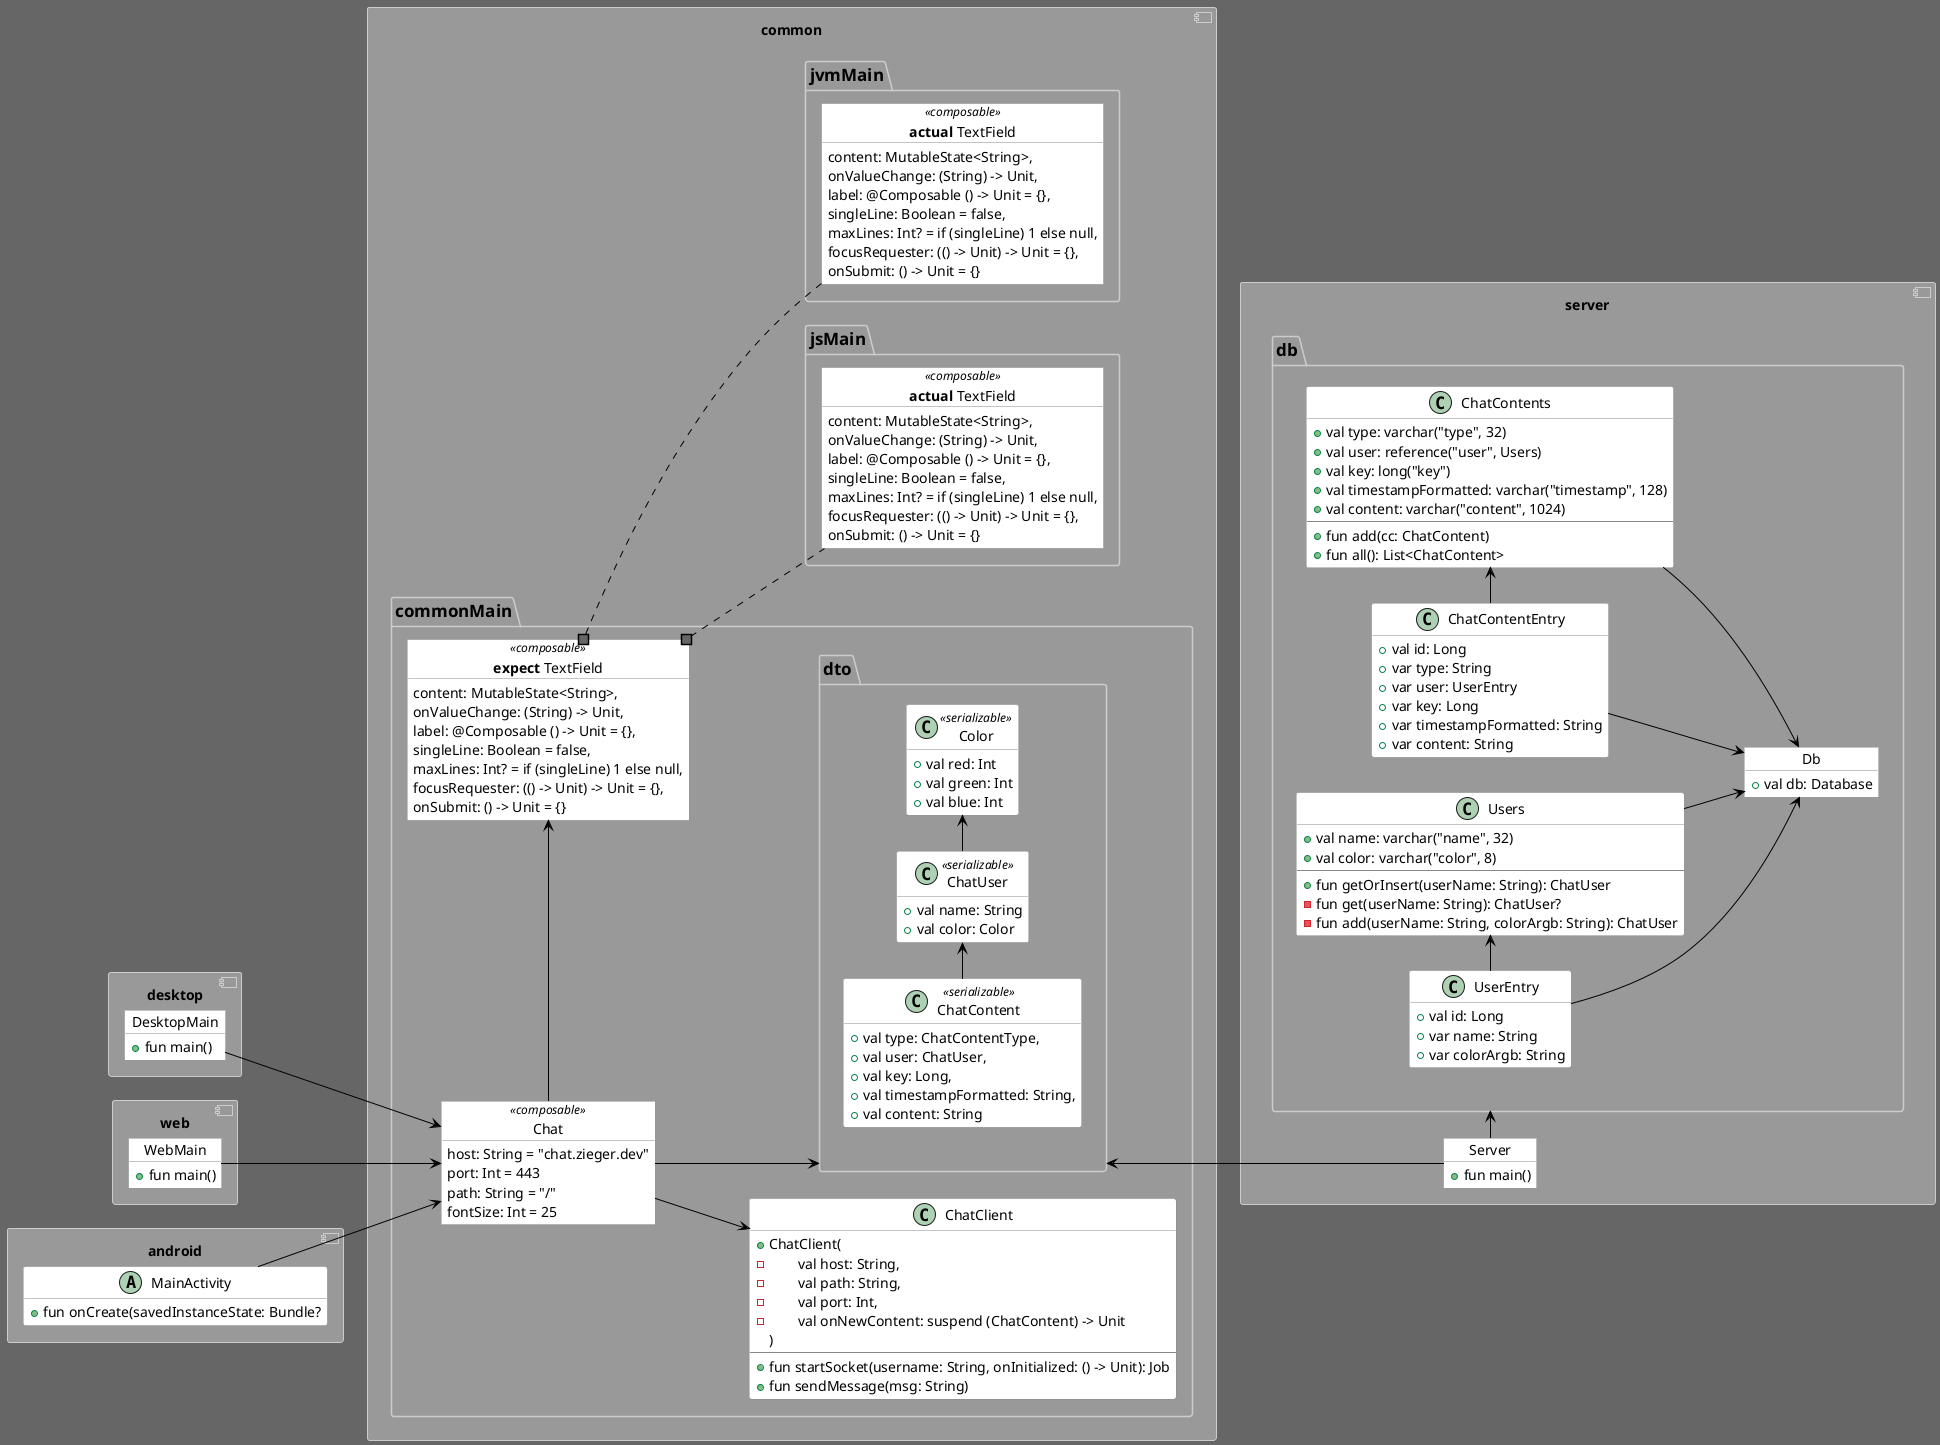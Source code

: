 @startuml
'https://plantuml.com/class-diagram 

left to right direction

skinparam backgroundColor #666
skinparam arrowColor #000
skinparam packageFontColor #000
skinparam packageFontSize 17
skinparam packageBorderColor #CCC
skinparam packageBackgroundColor #999
skinparam classBackgroundColor #FFF
skinparam classBorderColor #888
skinparam objectBackgroundColor #FFF
skinparam objectBorderColor #888
skinparam titleFontSize 35
skinparam titleFontStyle bold

skinparam stereotypeC<<data>> {
  BackgroundColor #0AF
}
skinparam spotChar<<data>> D
hide class <<data>> stereotype

skinparam stereotypeC<<activity>> {
  BackgroundColor #F0A
}
skinparam spotChar<<activity>> A
hide class <<activity>> stereotype

skinparam stereotypeC<<fragment>> {
  BackgroundColor #0F8
}
skinparam spotChar<<fragment>> F
hide class <<fragment>> stereotype

skinparam stereotypeC<<view>> {
  BackgroundColor #F4F
}
skinparam spotChar<<view>> V
hide class <<view>> stereotype

skinparam stereotypeC<<viewmodel>> {
  BackgroundColor #FF0
}
skinparam spotChar<<viewmodel>> M
hide class <<viewmodel>> stereotype

skinparam stereotypeC<<repository>> {
  BackgroundColor #FA3
}
skinparam spotChar<<repository>> R
hide class <<repository>> stereotype

skinparam stereotypeC<<sealed>> {
  BackgroundColor #3B9
}
skinparam spotChar<<sealed>> S
hide class <<sealed>> stereotype

skinparam stereotypeC<<object>> {
  BackgroundColor #FF0
}
skinparam spotChar<<object>> O
hide class <<object>> stereotype

skinparam stereotypeC<<enumeration>> {
  BackgroundColor #090
}
skinparam spotChar<<enumeration>> E
hide class <<enumeration>> stereotype

hide empty members

component common {

together {
    package jvmMain {
        object "**actual** TextField" as JvmTextField <<composable>> {
            content: MutableState<String>,
            onValueChange: (String) -> Unit,
            label: @Composable () -> Unit = {},
            singleLine: Boolean = false,
            maxLines: Int? = if (singleLine) 1 else null,
            focusRequester: (() -> Unit) -> Unit = {},
            onSubmit: () -> Unit = {}
        }
    }
    package jsMain {
        object "**actual** TextField" as JsTextField <<composable>> {
            content: MutableState<String>,
            onValueChange: (String) -> Unit,
            label: @Composable () -> Unit = {},
            singleLine: Boolean = false,
            maxLines: Int? = if (singleLine) 1 else null,
            focusRequester: (() -> Unit) -> Unit = {},
            onSubmit: () -> Unit = {}
        }
    }
}
    package commonMain {

        object Chat <<composable>> {
            host: String = "chat.zieger.dev"
            port: Int = 443
            path: String = "/"
            fontSize: Int = 25
        }

        class ChatClient {
            +ChatClient(
            {field} -\tval host: String,
            {field} -\tval path: String,
            {field} -\tval port: Int,
            {field} -\tval onNewContent: suspend (ChatContent) -> Unit
            )
            ---
            +fun startSocket(username: String, onInitialized: () -> Unit): Job
            +fun sendMessage(msg: String)
        }

        Chat --> ChatClient

        object "**expect** TextField" as CommonTextField <<composable>> {
            content: MutableState<String>,
            onValueChange: (String) -> Unit,
            label: @Composable () -> Unit = {},
            singleLine: Boolean = false,
            maxLines: Int? = if (singleLine) 1 else null,
            focusRequester: (() -> Unit) -> Unit = {},
            onSubmit: () -> Unit = {}
        }

        package dto {
            class ChatContent <<serializable>> {
                +val type: ChatContentType,
                +val user: ChatUser,
                +val key: Long,
                +val timestampFormatted: String,
                +val content: String
            }
            class ChatUser <<serializable>> {
                +val name: String
                +val color: Color
            }
            class Color <<serializable>> {
                +val red: Int
                +val green: Int
                +val blue: Int
            }
            ChatUser -> Color
            ChatContent -> ChatUser
        }

        Chat --> dto
        Chat -> CommonTextField
    }

    JvmTextField ..# CommonTextField
    CommonTextField #.. JsTextField
}

component [desktop] {
    object DesktopMain {
        +fun main()
    }
    DesktopMain --> Chat
}

component server {
    object Server {
        +fun main()
    }

    package db {
        object Db {
            +val db: Database
        }
        class ChatContents {
            +val type: varchar("type", 32)
            +val user: reference("user", Users)
            +val key: long("key")
            +val timestampFormatted: varchar("timestamp", 128)
            +val content: varchar("content", 1024)
            ---
            +fun add(cc: ChatContent)
            +fun all(): List<ChatContent>
        }
        ChatContents --> Db
        class ChatContentEntry {
            +val id: Long
            +var type: String
            +var user: UserEntry
            +var key: Long
            +var timestampFormatted: String
            +var content: String
        }
        ChatContentEntry --> Db
        ChatContentEntry -> ChatContents
        class Users {
            +val name: varchar("name", 32)
            +val color: varchar("color", 8)
            ---
            +fun getOrInsert(userName: String): ChatUser
            -fun get(userName: String): ChatUser?
            -fun add(userName: String, colorArgb: String): ChatUser
        }
        Users --> Db
        class UserEntry {
            +val id: Long
            +var name: String
            +var colorArgb: String
        }
        UserEntry --> Db
        UserEntry -> Users
    }

    Server -> db
    dto <-- Server
}

component web {
    object WebMain {
        +fun main()
    }
    WebMain --> Chat
}

component android {
    class MainActivity <<activity>> {
        +fun onCreate(savedInstanceState: Bundle?
    }
    MainActivity --> Chat
}

@enduml